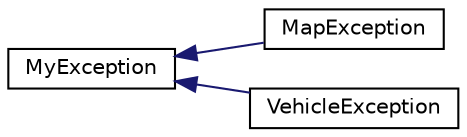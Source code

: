 digraph "Graficzna hierarchia klas"
{
  edge [fontname="Helvetica",fontsize="10",labelfontname="Helvetica",labelfontsize="10"];
  node [fontname="Helvetica",fontsize="10",shape=record];
  rankdir="LR";
  Node1 [label="MyException",height=0.2,width=0.4,color="black", fillcolor="white", style="filled",URL="$class_my_exception.html",tooltip="Klasa bazowa dla tworzonych w aplikacji wyjątków."];
  Node1 -> Node2 [dir="back",color="midnightblue",fontsize="10",style="solid",fontname="Helvetica"];
  Node2 [label="MapException",height=0.2,width=0.4,color="black", fillcolor="white", style="filled",URL="$class_map_exception.html",tooltip="Klasa wyjątku powstającego przy nieudanym tworzeniu mapy."];
  Node1 -> Node3 [dir="back",color="midnightblue",fontsize="10",style="solid",fontname="Helvetica"];
  Node3 [label="VehicleException",height=0.2,width=0.4,color="black", fillcolor="white", style="filled",URL="$class_vehicle_exception.html",tooltip="Klasa wyjątku powstającego przy nieudanych operacjach na pojazdach."];
}
